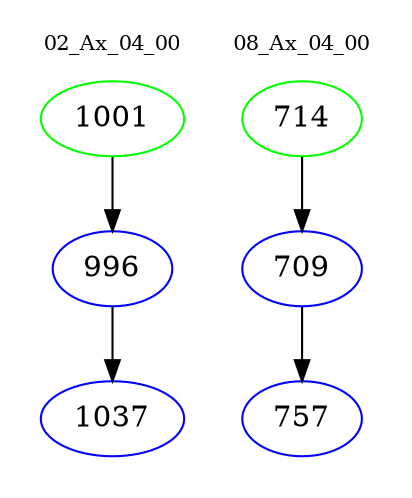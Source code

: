 digraph{
subgraph cluster_0 {
color = white
label = "02_Ax_04_00";
fontsize=10;
T0_1001 [label="1001", color="green"]
T0_1001 -> T0_996 [color="black"]
T0_996 [label="996", color="blue"]
T0_996 -> T0_1037 [color="black"]
T0_1037 [label="1037", color="blue"]
}
subgraph cluster_1 {
color = white
label = "08_Ax_04_00";
fontsize=10;
T1_714 [label="714", color="green"]
T1_714 -> T1_709 [color="black"]
T1_709 [label="709", color="blue"]
T1_709 -> T1_757 [color="black"]
T1_757 [label="757", color="blue"]
}
}
